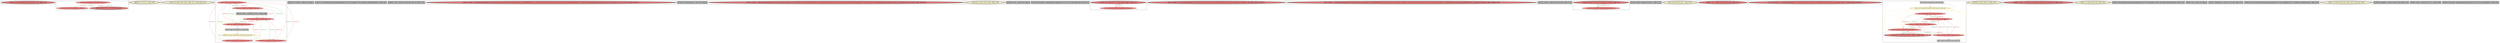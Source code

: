 
digraph G {





subgraph cluster33 {


node445 [penwidth=3.0,fontsize=20,fillcolor=lightcoral,label="[81/82]  call void @llvm.stackrestore(i8* %10), !dbg !1326",shape=ellipse,style=filled ]



}

subgraph cluster27 {


node430 [fillcolor=lightcoral,label="[91/94]  %11 = load i32, i32* %retval, align 4, !dbg !1326",shape=ellipse,style=filled ]
node428 [fillcolor=lightcoral,label="[92/93]  store i32 0, i32* %retval, align 4, !dbg !1325",shape=ellipse,style=filled ]
node429 [penwidth=3.0,fontsize=20,fillcolor=lightcoral,label="[90/95]  store i32 0, i32* %retval, align 4",shape=ellipse,style=filled ]

node429->node430 [style=solid,color=forestgreen,label="T|indep|Const",penwidth=1.0,fontcolor=forestgreen ]
node430->node429 [style=solid,color=firebrick3,label="A|indep|Const",penwidth=1.0,fontcolor=firebrick3 ]
node430->node428 [style=solid,color=firebrick3,label="A|indep|Const",penwidth=1.0,fontcolor=firebrick3 ]
node428->node430 [style=solid,color=forestgreen,label="T|indep|Const",penwidth=1.0,fontcolor=forestgreen ]


}

subgraph cluster28 {


node431 [penwidth=3.0,fontsize=20,fillcolor=lemonchiffon,label="[88/89]  ret i32 %11, !dbg !1326",shape=ellipse,style=filled ]



}

subgraph cluster26 {


node427 [penwidth=3.0,fontsize=20,fillcolor=lemonchiffon,label="[33/34]  br label %for.cond3, !dbg !1322, !llvm.loop !1323",shape=ellipse,style=filled ]



}

subgraph cluster29 {


node438 [fillcolor=lightcoral,label="[54/65]  store i32 1, i32* %i, align 4, !dbg !1284",shape=ellipse,style=filled ]
node433 [fillcolor=grey,label="[51/70]  %cmp = icmp ult i32 %1, 100, !dbg !1288",shape=rectangle,style=filled ]
node434 [fillcolor=lemonchiffon,label="[52/69]  br i1 %cmp, label %for.body, label %for.end, !dbg !1289",shape=ellipse,style=filled ]
node435 [fillcolor=lightcoral,label="[63/64]  %4 = load i32, i32* %i, align 4, !dbg !1298",shape=ellipse,style=filled ]
node432 [fillcolor=lightcoral,label="[55/62]  %3 = load i32, i32* %i, align 4, !dbg !1293",shape=ellipse,style=filled ]
node437 [fillcolor=lightcoral,label="[49/72]  store i32 %inc, i32* %i, align 4, !dbg !1298",shape=ellipse,style=filled ]
node440 [fillcolor=lightcoral,label="[50/71]  %1 = load i32, i32* %i, align 4, !dbg !1286",shape=ellipse,style=filled ]
node439 [fillcolor=lightcoral,label="[53/66]  %2 = load i32, i32* %i, align 4, !dbg !1290",shape=ellipse,style=filled ]
node436 [penwidth=3.0,fontsize=20,fillcolor=grey,label="[48/73]  %inc = add nsw i32 %4, 1, !dbg !1298",shape=rectangle,style=filled ]

node437->node440 [style=solid,color=forestgreen,label="T|indep|Const",penwidth=1.0,fontcolor=forestgreen ]
node440->node437 [style=solid,color=firebrick3,label="A|indep|Const",penwidth=1.0,fontcolor=firebrick3 ]
node434->node437 [style=solid,color=gold,label="C",penwidth=1.0,fontcolor=gold ]
node435->node438 [style=solid,color=firebrick3,label="A|indep|Const",penwidth=1.0,fontcolor=firebrick3 ]
node438->node435 [style=solid,color=forestgreen,label="T|indep|Const",penwidth=1.0,fontcolor=forestgreen ]
node439->node438 [style=solid,color=firebrick3,label="A|indep|Const",penwidth=1.0,fontcolor=firebrick3 ]
node438->node440 [style=solid,color=forestgreen,label="T|indep|Const",penwidth=1.0,fontcolor=forestgreen ]
node440->node438 [style=solid,color=firebrick3,label="A|indep|Const",penwidth=1.0,fontcolor=firebrick3 ]
node434->node439 [style=solid,color=gold,label="C",penwidth=1.0,fontcolor=gold ]
node434->node432 [style=solid,color=gold,label="C",penwidth=1.0,fontcolor=gold ]
node435->node436 [style=solid,color=black,label="",penwidth=0.5,fontcolor=black ]
node434->node433 [style=solid,color=gold,label="C",penwidth=1.0,fontcolor=gold ]
node437->node439 [style=solid,color=forestgreen,label="T|indep|Const",penwidth=1.0,fontcolor=forestgreen ]
node433->node434 [style=solid,color=black,label="",penwidth=0.5,fontcolor=black ]
node434->node436 [style=solid,color=gold,label="C",penwidth=1.0,fontcolor=gold ]
node440->node433 [style=solid,color=black,label="",penwidth=0.5,fontcolor=black ]
node432->node437 [style=solid,color=firebrick3,label="A|indep|Const",penwidth=1.0,fontcolor=firebrick3 ]
node432->node438 [style=solid,color=firebrick3,label="A|indep|Const",penwidth=1.0,fontcolor=firebrick3 ]
node437->node432 [style=solid,color=forestgreen,label="T|indep|Const",penwidth=1.0,fontcolor=forestgreen ]
node436->node437 [style=solid,color=black,label="",penwidth=0.5,fontcolor=black ]
node438->node432 [style=solid,color=forestgreen,label="T|indep|Const",penwidth=1.0,fontcolor=forestgreen ]
node439->node437 [style=solid,color=firebrick3,label="A|indep|Const",penwidth=1.0,fontcolor=firebrick3 ]
node437->node435 [style=solid,color=forestgreen,label="T|indep|Const",penwidth=1.0,fontcolor=forestgreen ]
node435->node437 [style=solid,color=firebrick3,label="A|indep|Const",penwidth=1.0,fontcolor=firebrick3 ]
node434->node435 [style=solid,color=gold,label="C",penwidth=1.0,fontcolor=gold ]
node438->node439 [style=solid,color=forestgreen,label="T|indep|Const",penwidth=1.0,fontcolor=forestgreen ]
node434->node434 [style=solid,color=gold,label="C",penwidth=1.0,fontcolor=gold ]
node434->node440 [style=solid,color=gold,label="C",penwidth=1.0,fontcolor=gold ]


}

subgraph cluster25 {


node426 [penwidth=3.0,fontsize=20,fillcolor=grey,label="[106/107]  %retval = alloca i32, align 4",shape=rectangle,style=filled ]



}

subgraph cluster24 {


node425 [penwidth=3.0,fontsize=20,fillcolor=grey,label="[76/77]  call void @llvm.dbg.declare(metadata i32* %i, metadata !1322, metadata !DIExpression()), !dbg !1324",shape=rectangle,style=filled ]



}

subgraph cluster22 {


node423 [penwidth=3.0,fontsize=20,fillcolor=grey,label="[98/99]  %vla = alloca i32, i64 100, align 16, !dbg !1276",shape=rectangle,style=filled ]



}

subgraph cluster20 {


node421 [penwidth=3.0,fontsize=20,fillcolor=lightcoral,label="[10/13]  %call7 = call dereferenceable(272) %class.std::basic_ostream* @_ZStlsISt11char_traitsIcEERSt13basic_ostreamIcT_ES5_PKc(%class.std::basic_ostream* dereferenceable(272) %call6, i8* getelementptr inbounds ([3 x i8], [3 x i8]* @.str.1, i32 0, i32 0)), !dbg !13151315",shape=ellipse,style=filled ]



}

subgraph cluster18 {


node419 [penwidth=3.0,fontsize=20,fillcolor=grey,label="[104/105]  %saved_stack = alloca i8*, align 8",shape=rectangle,style=filled ]



}

subgraph cluster34 {


node446 [penwidth=3.0,fontsize=20,fillcolor=lightcoral,label="[74/75]  %call1 = call dereferenceable(272) %class.std::basic_ostream* @_ZStlsISt11char_traitsIcEERSt13basic_ostreamIcT_ES5_PKc(%class.std::basic_ostream* dereferenceable(272) @_ZSt4cout, i8* getelementptr inbounds ([24 x i8], [24 x i8]* @.str, i32 0, i32 0)), !dbg !13021302",shape=ellipse,style=filled ]



}

subgraph cluster16 {


node417 [penwidth=3.0,fontsize=20,fillcolor=lemonchiffon,label="[102/103]  br label %for.cond3, !dbg !1306",shape=ellipse,style=filled ]



}

subgraph cluster17 {


node418 [penwidth=3.0,fontsize=20,fillcolor=grey,label="[100/101]  %i2 = alloca i32, align 4",shape=rectangle,style=filled ]



}

subgraph cluster4 {


node397 [penwidth=3.0,fontsize=20,fillcolor=grey,label="[19/20]  %arrayidx9 = getelementptr inbounds i32, i32* %vla, i64 %idxprom8, !dbg !1317",shape=rectangle,style=filled ]



}

subgraph cluster3 {


node396 [penwidth=3.0,fontsize=20,fillcolor=lightcoral,label="[15/18]  %8 = load i32, i32* %arrayidx9, align 4, !dbg !1317",shape=ellipse,style=filled ]
node395 [fillcolor=lightcoral,label="[16/17]  store i32 %conv, i32* %arrayidx, align 4, !dbg !1296",shape=ellipse,style=filled ]

node395->node396 [style=solid,color=forestgreen,label="T|indep",penwidth=1.0,fontcolor=forestgreen ]
node396->node395 [style=solid,color=firebrick3,label="A|indep",penwidth=1.0,fontcolor=firebrick3 ]


}

subgraph cluster2 {


node394 [penwidth=3.0,fontsize=20,fillcolor=lightcoral,label="[9/14]  %call6 = call dereferenceable(272) %class.std::basic_ostream* @_ZNSolsEi(%class.std::basic_ostream* @_ZSt4cout, i32 %add), !dbg !13141314",shape=ellipse,style=filled ]



}

subgraph cluster1 {


node393 [penwidth=3.0,fontsize=20,fillcolor=lightcoral,label="[7/8]  %call11 = call dereferenceable(272) %class.std::basic_ostream* @_ZNSolsEPFRSoS_E(%class.std::basic_ostream* %call10, %class.std::basic_ostream* (%class.std::basic_ostream*)* @_ZSt4endlIcSt11char_traitsIcEERSt13basic_ostreamIT_T0_ES6_), !dbg !1319bg !1319",shape=ellipse,style=filled ]



}

subgraph cluster12 {


node413 [penwidth=3.0,fontsize=20,fillcolor=grey,label="[41/42]  %conv = trunc i64 %call to i32, !dbg !1292",shape=rectangle,style=filled ]



}

subgraph cluster32 {


node444 [penwidth=3.0,fontsize=20,fillcolor=lightcoral,label="[79/84]  store i8* %0, i8** %saved_stack, align 8, !dbg !1276",shape=ellipse,style=filled ]
node443 [fillcolor=lightcoral,label="[80/83]  %10 = load i8*, i8** %saved_stack, align 8, !dbg !1326",shape=ellipse,style=filled ]

node443->node444 [style=solid,color=firebrick3,label="A|indep|Const",penwidth=1.0,fontcolor=firebrick3 ]
node444->node443 [style=solid,color=forestgreen,label="T|indep|Const",penwidth=1.0,fontcolor=forestgreen ]


}

subgraph cluster5 {


node398 [penwidth=3.0,fontsize=20,fillcolor=grey,label="[31/32]  %add = add nsw i32 %6, 1, !dbg !1313",shape=rectangle,style=filled ]



}

subgraph cluster0 {


node392 [penwidth=3.0,fontsize=20,fillcolor=lemonchiffon,label="[5/6]  br label %for.inc12, !dbg !1320",shape=ellipse,style=filled ]



}

subgraph cluster31 {


node442 [penwidth=3.0,fontsize=20,fillcolor=lightcoral,label="[78/85]  %0 = call i8* @llvm.stacksave(), !dbg !1276",shape=ellipse,style=filled ]



}

subgraph cluster30 {


node441 [penwidth=3.0,fontsize=20,fillcolor=lightcoral,label="[11/12]  %call10 = call dereferenceable(272) %class.std::basic_ostream* @_ZNSolsEi(%class.std::basic_ostream* %call7, i32 %8), !dbg !13181318",shape=ellipse,style=filled ]



}

subgraph cluster6 {


node407 [fillcolor=grey,label="[3/36]  %cmp4 = icmp ult i32 %5, 100, !dbg !1309",shape=rectangle,style=filled ]
node406 [fillcolor=lightcoral,label="[21/30]  %7 = load i32, i32* %i2, align 4, !dbg !1316",shape=ellipse,style=filled ]
node405 [penwidth=3.0,fontsize=20,fillcolor=lightcoral,label="[0/39]  %6 = load i32, i32* %i2, align 4, !dbg !1311",shape=ellipse,style=filled ]
node400 [fillcolor=grey,label="[26/27]  %inc13 = add nsw i32 %9, 1, !dbg !1321",shape=rectangle,style=filled ]
node403 [fillcolor=lemonchiffon,label="[4/35]  br i1 %cmp4, label %for.body5, label %for.end14, !dbg !1310",shape=ellipse,style=filled ]
node399 [fillcolor=lightcoral,label="[25/28]  %9 = load i32, i32* %i2, align 4, !dbg !1321",shape=ellipse,style=filled ]
node401 [fillcolor=lightcoral,label="[24/29]  store i32 %inc13, i32* %i2, align 4, !dbg !1321",shape=ellipse,style=filled ]
node402 [fillcolor=lightcoral,label="[1/38]  store i32 0, i32* %i2, align 4, !dbg !1305",shape=ellipse,style=filled ]
node404 [fillcolor=lightcoral,label="[2/37]  %5 = load i32, i32* %i2, align 4, !dbg !1307",shape=ellipse,style=filled ]

node403->node403 [style=solid,color=gold,label="C",penwidth=1.0,fontcolor=gold ]
node403->node400 [style=solid,color=gold,label="C",penwidth=1.0,fontcolor=gold ]
node402->node404 [style=solid,color=forestgreen,label="T|indep|Const",penwidth=1.0,fontcolor=forestgreen ]
node402->node405 [style=solid,color=forestgreen,label="T|indep|Const",penwidth=1.0,fontcolor=forestgreen ]
node403->node406 [style=solid,color=gold,label="C",penwidth=1.0,fontcolor=gold ]
node403->node405 [style=solid,color=gold,label="C",penwidth=1.0,fontcolor=gold ]
node402->node406 [style=solid,color=forestgreen,label="T|indep|Const",penwidth=1.0,fontcolor=forestgreen ]
node405->node402 [style=solid,color=firebrick3,label="A|indep|Const",penwidth=1.0,fontcolor=firebrick3 ]
node403->node401 [style=solid,color=gold,label="C",penwidth=1.0,fontcolor=gold ]
node406->node402 [style=solid,color=firebrick3,label="A|indep|Const",penwidth=1.0,fontcolor=firebrick3 ]
node404->node402 [style=solid,color=firebrick3,label="A|indep|Const",penwidth=1.0,fontcolor=firebrick3 ]
node401->node404 [style=solid,color=forestgreen,label="T|indep|Const",penwidth=1.0,fontcolor=forestgreen ]
node399->node402 [style=solid,color=firebrick3,label="A|indep|Const",penwidth=1.0,fontcolor=firebrick3 ]
node401->node406 [style=solid,color=forestgreen,label="T|indep|Const",penwidth=1.0,fontcolor=forestgreen ]
node404->node407 [style=solid,color=black,label="",penwidth=0.5,fontcolor=black ]
node401->node399 [style=solid,color=forestgreen,label="T|indep|Const",penwidth=1.0,fontcolor=forestgreen ]
node403->node404 [style=solid,color=gold,label="C",penwidth=1.0,fontcolor=gold ]
node403->node407 [style=solid,color=gold,label="C",penwidth=1.0,fontcolor=gold ]
node399->node400 [style=solid,color=black,label="",penwidth=0.5,fontcolor=black ]
node401->node405 [style=solid,color=forestgreen,label="T|indep|Const",penwidth=1.0,fontcolor=forestgreen ]
node403->node399 [style=solid,color=gold,label="C",penwidth=1.0,fontcolor=gold ]
node400->node401 [style=solid,color=black,label="",penwidth=0.5,fontcolor=black ]
node404->node401 [style=solid,color=firebrick3,label="A|indep|Const",penwidth=1.0,fontcolor=firebrick3 ]
node407->node403 [style=solid,color=black,label="",penwidth=0.5,fontcolor=black ]
node399->node401 [style=solid,color=firebrick3,label="A|indep|Const",penwidth=1.0,fontcolor=firebrick3 ]
node402->node399 [style=solid,color=forestgreen,label="T|indep|Const",penwidth=1.0,fontcolor=forestgreen ]
node406->node401 [style=solid,color=firebrick3,label="A|indep|Const",penwidth=1.0,fontcolor=firebrick3 ]
node405->node401 [style=solid,color=firebrick3,label="A|indep|Const",penwidth=1.0,fontcolor=firebrick3 ]


}

subgraph cluster14 {


node415 [penwidth=3.0,fontsize=20,fillcolor=lemonchiffon,label="[67/68]  br label %for.inc, !dbg !1297",shape=ellipse,style=filled ]



}

subgraph cluster7 {


node408 [penwidth=3.0,fontsize=20,fillcolor=lightcoral,label="[40/43]  %call = call i64 @_Z21compute_fibonacci_numi(i32 %2), !dbg !1292",shape=ellipse,style=filled ]



}

subgraph cluster23 {


node424 [penwidth=3.0,fontsize=20,fillcolor=lemonchiffon,label="[96/97]  br label %for.cond, !dbg !1285",shape=ellipse,style=filled ]



}

subgraph cluster8 {


node409 [penwidth=3.0,fontsize=20,fillcolor=grey,label="[44/45]  call void @llvm.dbg.declare(metadata i32* %i2, metadata !1343, metadata !DIExpression()), !dbg !1345",shape=rectangle,style=filled ]



}

subgraph cluster21 {


node422 [penwidth=3.0,fontsize=20,fillcolor=grey,label="[86/87]  %i = alloca i32, align 4",shape=rectangle,style=filled ]



}

subgraph cluster9 {


node410 [penwidth=3.0,fontsize=20,fillcolor=grey,label="[22/23]  %idxprom8 = sext i32 %7 to i64, !dbg !1317",shape=rectangle,style=filled ]



}

subgraph cluster19 {


node420 [penwidth=3.0,fontsize=20,fillcolor=grey,label="[108/109]  call void @llvm.dbg.declare(metadata i32* %vla, metadata !1317, metadata !DIExpression()), !dbg !1321",shape=rectangle,style=filled ]



}

subgraph cluster10 {


node411 [penwidth=3.0,fontsize=20,fillcolor=lemonchiffon,label="[46/47]  br label %for.cond, !dbg !1299, !llvm.loop !1300",shape=ellipse,style=filled ]



}

subgraph cluster11 {


node412 [penwidth=3.0,fontsize=20,fillcolor=grey,label="[57/60]  %idxprom = sext i32 %sub to i64, !dbg !1295",shape=rectangle,style=filled ]



}

subgraph cluster13 {


node414 [penwidth=3.0,fontsize=20,fillcolor=grey,label="[56/61]  %sub = sub nsw i32 %3, 1, !dbg !1294",shape=rectangle,style=filled ]



}

subgraph cluster15 {


node416 [penwidth=3.0,fontsize=20,fillcolor=grey,label="[58/59]  %arrayidx = getelementptr inbounds i32, i32* %vla, i64 %idxprom, !dbg !1295",shape=rectangle,style=filled ]



}

}

